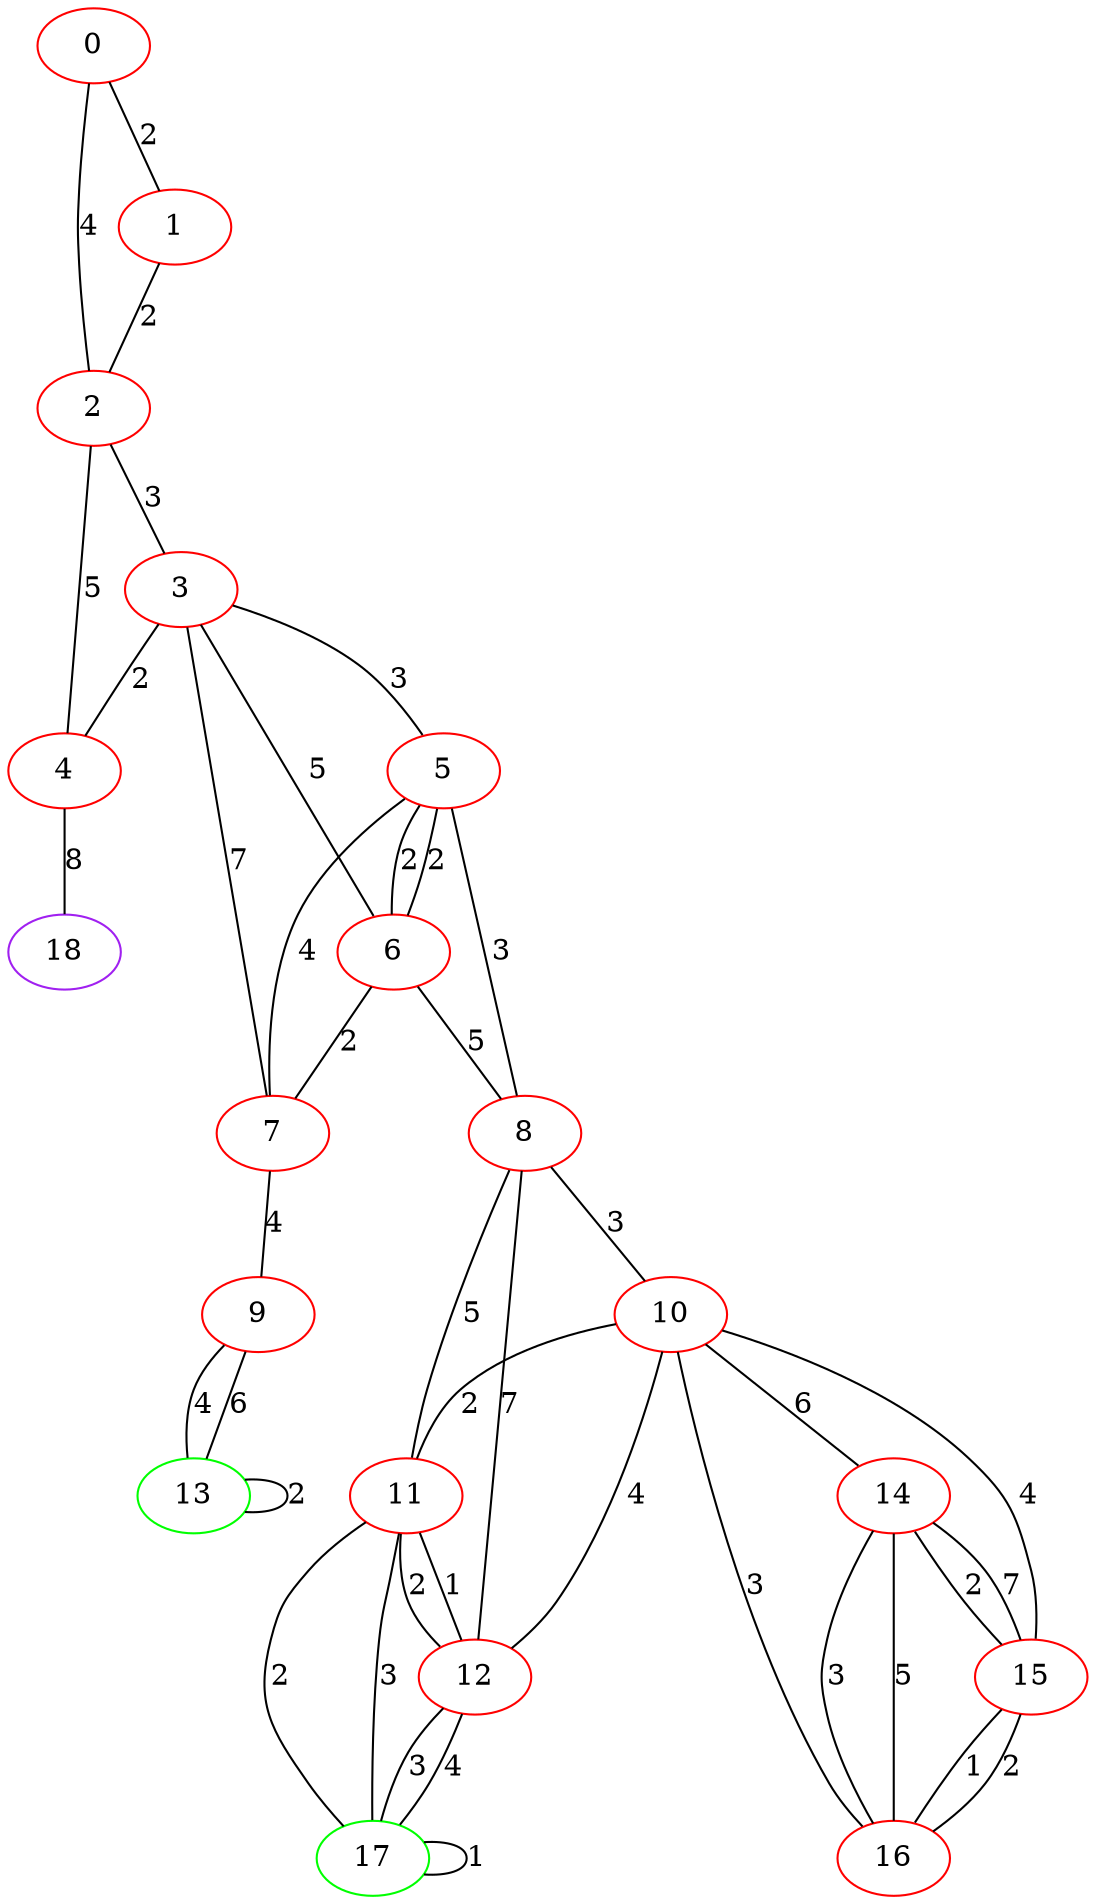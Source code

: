 graph "" {
0 [color=red, weight=1];
1 [color=red, weight=1];
2 [color=red, weight=1];
3 [color=red, weight=1];
4 [color=red, weight=1];
5 [color=red, weight=1];
6 [color=red, weight=1];
7 [color=red, weight=1];
8 [color=red, weight=1];
9 [color=red, weight=1];
10 [color=red, weight=1];
11 [color=red, weight=1];
12 [color=red, weight=1];
13 [color=green, weight=2];
14 [color=red, weight=1];
15 [color=red, weight=1];
16 [color=red, weight=1];
17 [color=green, weight=2];
18 [color=purple, weight=4];
0 -- 1  [key=0, label=2];
0 -- 2  [key=0, label=4];
1 -- 2  [key=0, label=2];
2 -- 3  [key=0, label=3];
2 -- 4  [key=0, label=5];
3 -- 4  [key=0, label=2];
3 -- 5  [key=0, label=3];
3 -- 6  [key=0, label=5];
3 -- 7  [key=0, label=7];
4 -- 18  [key=0, label=8];
5 -- 8  [key=0, label=3];
5 -- 6  [key=0, label=2];
5 -- 6  [key=1, label=2];
5 -- 7  [key=0, label=4];
6 -- 8  [key=0, label=5];
6 -- 7  [key=0, label=2];
7 -- 9  [key=0, label=4];
8 -- 10  [key=0, label=3];
8 -- 11  [key=0, label=5];
8 -- 12  [key=0, label=7];
9 -- 13  [key=0, label=4];
9 -- 13  [key=1, label=6];
10 -- 11  [key=0, label=2];
10 -- 12  [key=0, label=4];
10 -- 14  [key=0, label=6];
10 -- 15  [key=0, label=4];
10 -- 16  [key=0, label=3];
11 -- 17  [key=0, label=2];
11 -- 17  [key=1, label=3];
11 -- 12  [key=0, label=2];
11 -- 12  [key=1, label=1];
12 -- 17  [key=0, label=3];
12 -- 17  [key=1, label=4];
13 -- 13  [key=0, label=2];
14 -- 16  [key=0, label=3];
14 -- 16  [key=1, label=5];
14 -- 15  [key=0, label=2];
14 -- 15  [key=1, label=7];
15 -- 16  [key=0, label=1];
15 -- 16  [key=1, label=2];
17 -- 17  [key=0, label=1];
}
